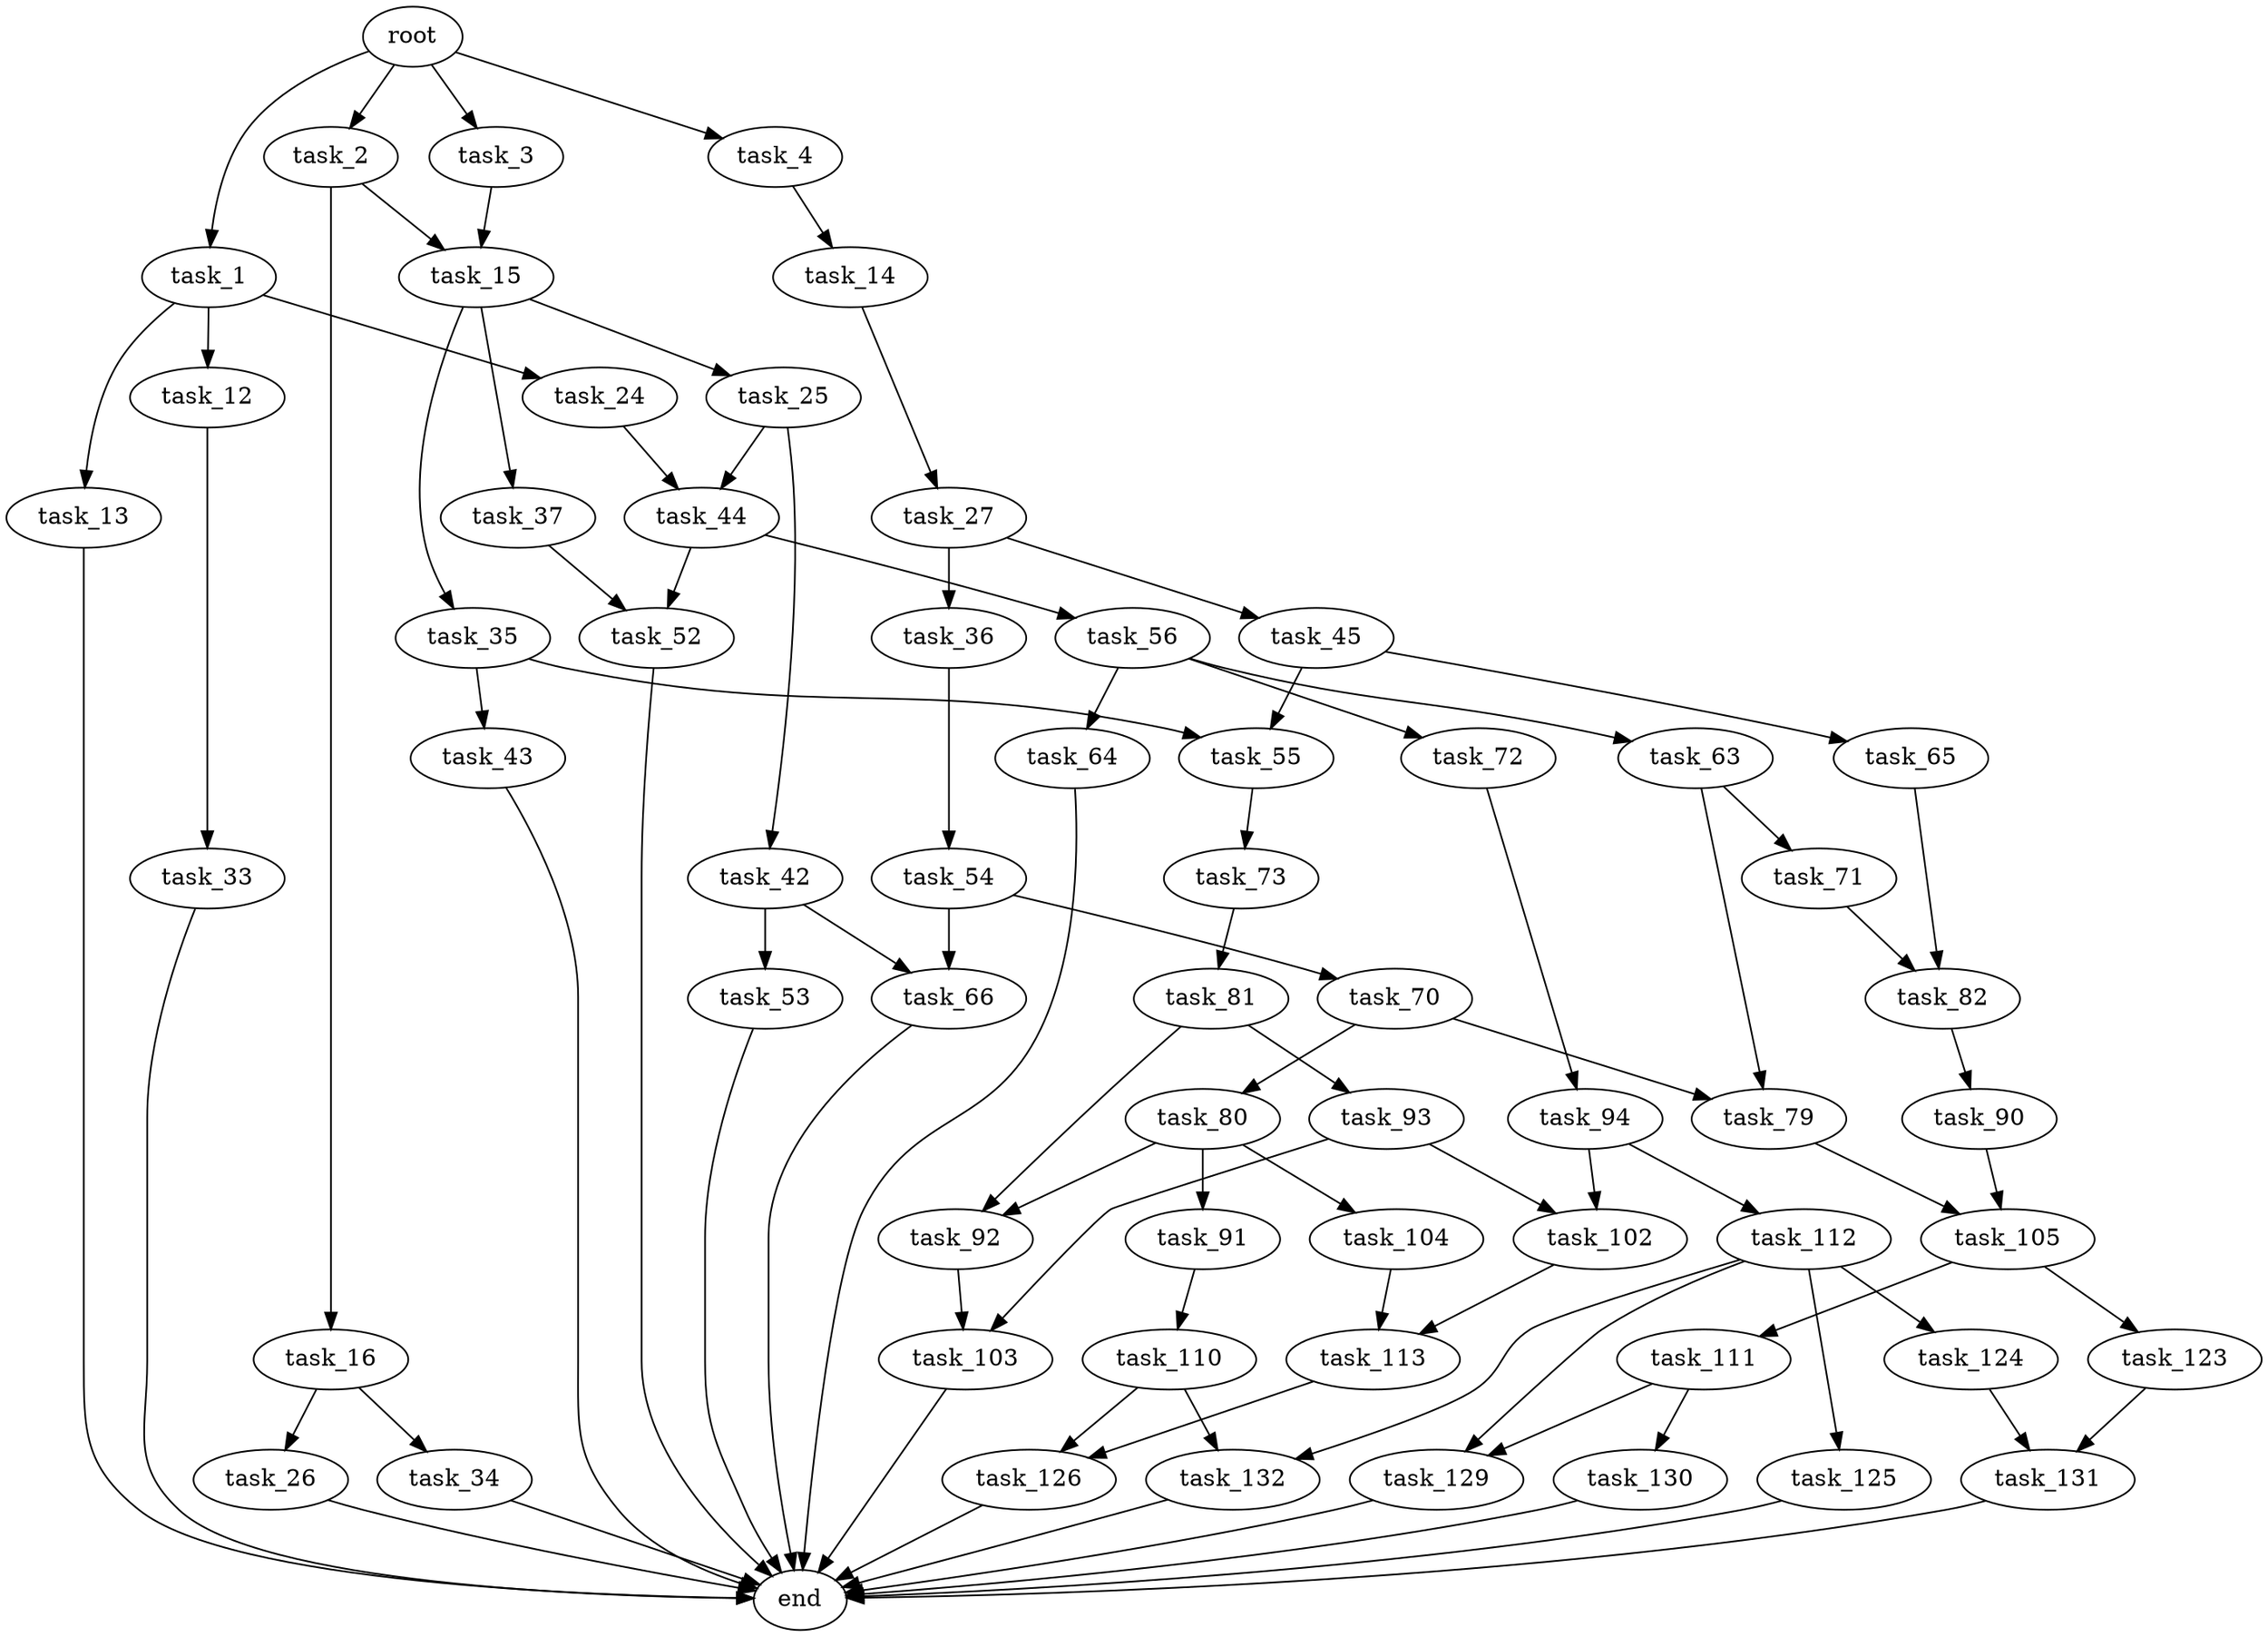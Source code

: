 digraph G {
  root [size="0.000000"];
  task_1 [size="72235091805.000000"];
  task_2 [size="368293445632.000000"];
  task_3 [size="29871294208.000000"];
  task_4 [size="32766599355.000000"];
  task_12 [size="549755813888.000000"];
  task_13 [size="322635450696.000000"];
  task_24 [size="1566910537.000000"];
  task_15 [size="782757789696.000000"];
  task_16 [size="1603056350.000000"];
  task_14 [size="272529806201.000000"];
  task_33 [size="31212388904.000000"];
  end [size="0.000000"];
  task_27 [size="231928233984.000000"];
  task_25 [size="28991029248.000000"];
  task_35 [size="37618812390.000000"];
  task_37 [size="884513603168.000000"];
  task_26 [size="231928233984.000000"];
  task_34 [size="168692042712.000000"];
  task_44 [size="835027000918.000000"];
  task_42 [size="18273340138.000000"];
  task_36 [size="1751665882.000000"];
  task_45 [size="368293445632.000000"];
  task_43 [size="8437648419.000000"];
  task_55 [size="11740577552.000000"];
  task_54 [size="231928233984.000000"];
  task_52 [size="549755813888.000000"];
  task_53 [size="281727801715.000000"];
  task_66 [size="549755813888.000000"];
  task_56 [size="13424603580.000000"];
  task_65 [size="28991029248.000000"];
  task_70 [size="8589934592.000000"];
  task_73 [size="134217728000.000000"];
  task_63 [size="17335779987.000000"];
  task_64 [size="36921533453.000000"];
  task_72 [size="549755813888.000000"];
  task_71 [size="27954318842.000000"];
  task_79 [size="1400761293448.000000"];
  task_82 [size="1683539712.000000"];
  task_80 [size="659225170298.000000"];
  task_94 [size="283195860324.000000"];
  task_81 [size="231928233984.000000"];
  task_105 [size="8589934592.000000"];
  task_91 [size="310416674216.000000"];
  task_92 [size="5838242554.000000"];
  task_104 [size="231928233984.000000"];
  task_93 [size="896023490.000000"];
  task_90 [size="30572661050.000000"];
  task_110 [size="17625664181.000000"];
  task_103 [size="7476384267.000000"];
  task_102 [size="760053541988.000000"];
  task_112 [size="231928233984.000000"];
  task_113 [size="368293445632.000000"];
  task_111 [size="28991029248.000000"];
  task_123 [size="2469936634.000000"];
  task_126 [size="31525191506.000000"];
  task_132 [size="95029068963.000000"];
  task_129 [size="30540659118.000000"];
  task_130 [size="588487781110.000000"];
  task_124 [size="1624925863.000000"];
  task_125 [size="6211370806.000000"];
  task_131 [size="114173562578.000000"];

  root -> task_1 [size="1.000000"];
  root -> task_2 [size="1.000000"];
  root -> task_3 [size="1.000000"];
  root -> task_4 [size="1.000000"];
  task_1 -> task_12 [size="75497472.000000"];
  task_1 -> task_13 [size="75497472.000000"];
  task_1 -> task_24 [size="75497472.000000"];
  task_2 -> task_15 [size="411041792.000000"];
  task_2 -> task_16 [size="411041792.000000"];
  task_3 -> task_15 [size="33554432.000000"];
  task_4 -> task_14 [size="679477248.000000"];
  task_12 -> task_33 [size="536870912.000000"];
  task_13 -> end [size="1.000000"];
  task_24 -> task_44 [size="75497472.000000"];
  task_15 -> task_25 [size="679477248.000000"];
  task_15 -> task_35 [size="679477248.000000"];
  task_15 -> task_37 [size="679477248.000000"];
  task_16 -> task_26 [size="75497472.000000"];
  task_16 -> task_34 [size="75497472.000000"];
  task_14 -> task_27 [size="301989888.000000"];
  task_33 -> end [size="1.000000"];
  task_27 -> task_36 [size="301989888.000000"];
  task_27 -> task_45 [size="301989888.000000"];
  task_25 -> task_42 [size="75497472.000000"];
  task_25 -> task_44 [size="75497472.000000"];
  task_35 -> task_43 [size="33554432.000000"];
  task_35 -> task_55 [size="33554432.000000"];
  task_37 -> task_52 [size="536870912.000000"];
  task_26 -> end [size="1.000000"];
  task_34 -> end [size="1.000000"];
  task_44 -> task_52 [size="679477248.000000"];
  task_44 -> task_56 [size="679477248.000000"];
  task_42 -> task_53 [size="536870912.000000"];
  task_42 -> task_66 [size="536870912.000000"];
  task_36 -> task_54 [size="33554432.000000"];
  task_45 -> task_55 [size="411041792.000000"];
  task_45 -> task_65 [size="411041792.000000"];
  task_43 -> end [size="1.000000"];
  task_55 -> task_73 [size="536870912.000000"];
  task_54 -> task_66 [size="301989888.000000"];
  task_54 -> task_70 [size="301989888.000000"];
  task_52 -> end [size="1.000000"];
  task_53 -> end [size="1.000000"];
  task_66 -> end [size="1.000000"];
  task_56 -> task_63 [size="411041792.000000"];
  task_56 -> task_64 [size="411041792.000000"];
  task_56 -> task_72 [size="411041792.000000"];
  task_65 -> task_82 [size="75497472.000000"];
  task_70 -> task_79 [size="33554432.000000"];
  task_70 -> task_80 [size="33554432.000000"];
  task_73 -> task_81 [size="209715200.000000"];
  task_63 -> task_71 [size="301989888.000000"];
  task_63 -> task_79 [size="301989888.000000"];
  task_64 -> end [size="1.000000"];
  task_72 -> task_94 [size="536870912.000000"];
  task_71 -> task_82 [size="679477248.000000"];
  task_79 -> task_105 [size="838860800.000000"];
  task_82 -> task_90 [size="134217728.000000"];
  task_80 -> task_91 [size="838860800.000000"];
  task_80 -> task_92 [size="838860800.000000"];
  task_80 -> task_104 [size="838860800.000000"];
  task_94 -> task_102 [size="536870912.000000"];
  task_94 -> task_112 [size="536870912.000000"];
  task_81 -> task_92 [size="301989888.000000"];
  task_81 -> task_93 [size="301989888.000000"];
  task_105 -> task_111 [size="33554432.000000"];
  task_105 -> task_123 [size="33554432.000000"];
  task_91 -> task_110 [size="679477248.000000"];
  task_92 -> task_103 [size="536870912.000000"];
  task_104 -> task_113 [size="301989888.000000"];
  task_93 -> task_102 [size="33554432.000000"];
  task_93 -> task_103 [size="33554432.000000"];
  task_90 -> task_105 [size="838860800.000000"];
  task_110 -> task_126 [size="838860800.000000"];
  task_110 -> task_132 [size="838860800.000000"];
  task_103 -> end [size="1.000000"];
  task_102 -> task_113 [size="536870912.000000"];
  task_112 -> task_124 [size="301989888.000000"];
  task_112 -> task_125 [size="301989888.000000"];
  task_112 -> task_129 [size="301989888.000000"];
  task_112 -> task_132 [size="301989888.000000"];
  task_113 -> task_126 [size="411041792.000000"];
  task_111 -> task_129 [size="75497472.000000"];
  task_111 -> task_130 [size="75497472.000000"];
  task_123 -> task_131 [size="134217728.000000"];
  task_126 -> end [size="1.000000"];
  task_132 -> end [size="1.000000"];
  task_129 -> end [size="1.000000"];
  task_130 -> end [size="1.000000"];
  task_124 -> task_131 [size="33554432.000000"];
  task_125 -> end [size="1.000000"];
  task_131 -> end [size="1.000000"];
}

